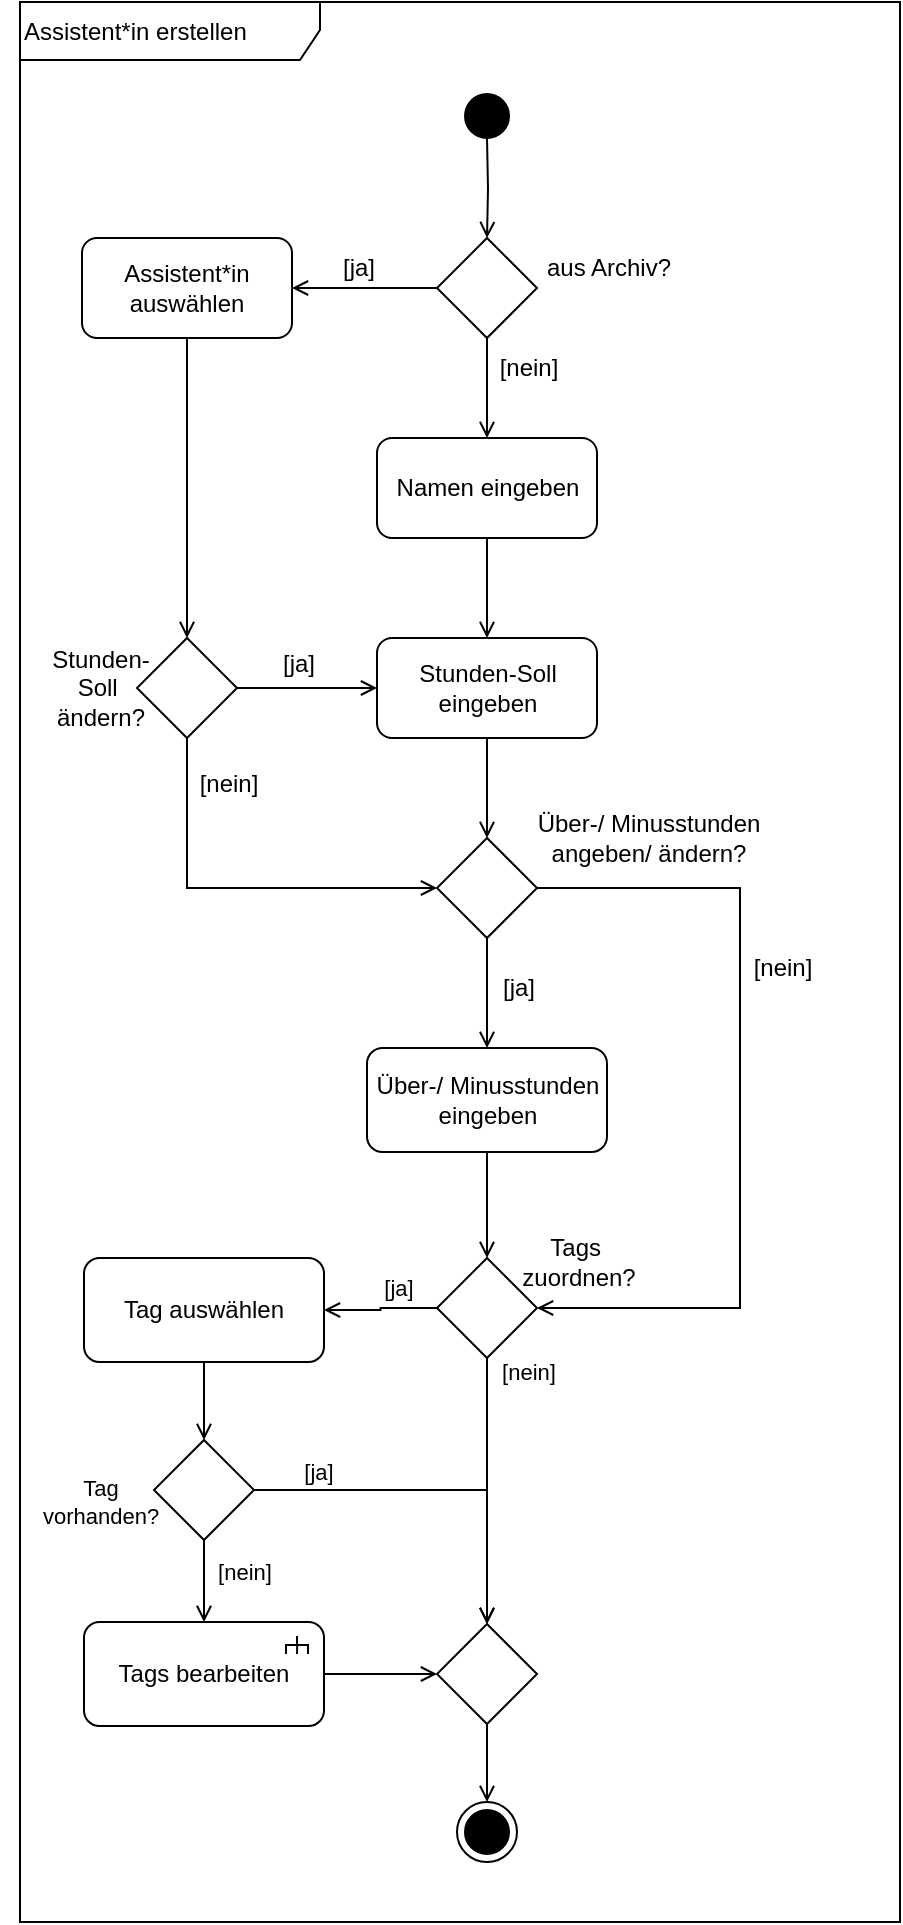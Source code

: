 <mxfile version="24.4.4" type="github">
  <diagram name="Page-1" id="e7e014a7-5840-1c2e-5031-d8a46d1fe8dd">
    <mxGraphModel dx="1878" dy="951" grid="1" gridSize="10" guides="1" tooltips="1" connect="1" arrows="1" fold="1" page="1" pageScale="1" pageWidth="827" pageHeight="1169" background="none" math="0" shadow="0">
      <root>
        <mxCell id="0" />
        <mxCell id="1" parent="0" />
        <mxCell id="qUEp5JDyuRjwkCP3OGmx-11" value="Assistent*in erstellen" style="shape=umlFrame;whiteSpace=wrap;html=1;pointerEvents=0;width=150;height=29;align=left;" parent="1" vertex="1">
          <mxGeometry x="40" y="10" width="440" height="960" as="geometry" />
        </mxCell>
        <mxCell id="MgezpqlqO5ehmBHzZB3i-65" style="edgeStyle=orthogonalEdgeStyle;rounded=0;orthogonalLoop=1;jettySize=auto;html=1;entryX=0.5;entryY=0;entryDx=0;entryDy=0;fontFamily=Helvetica;fontSize=12;fontColor=default;endArrow=open;endFill=0;" parent="1" target="MgezpqlqO5ehmBHzZB3i-57" edge="1">
          <mxGeometry relative="1" as="geometry">
            <mxPoint x="273.5" y="78" as="sourcePoint" />
          </mxGeometry>
        </mxCell>
        <mxCell id="5" value="" style="ellipse;shape=startState;labelBackgroundColor=none;fillColor=#000000;" parent="1" vertex="1">
          <mxGeometry x="258.5" y="52" width="30" height="30" as="geometry" />
        </mxCell>
        <mxCell id="8" value="Namen eingeben" style="labelBackgroundColor=none;rounded=1;whiteSpace=wrap;html=1;" parent="1" vertex="1">
          <mxGeometry x="218.5" y="228" width="110" height="50" as="geometry" />
        </mxCell>
        <mxCell id="9" value="" style="endArrow=open;endFill=1;rounded=0;labelBackgroundColor=none;fontColor=default;exitX=0.5;exitY=1;exitDx=0;exitDy=0;" parent="1" source="MgezpqlqO5ehmBHzZB3i-57" target="8" edge="1">
          <mxGeometry relative="1" as="geometry">
            <mxPoint x="268.5" y="180" as="sourcePoint" />
          </mxGeometry>
        </mxCell>
        <mxCell id="MgezpqlqO5ehmBHzZB3i-50" style="edgeStyle=orthogonalEdgeStyle;rounded=0;orthogonalLoop=1;jettySize=auto;html=1;entryX=0.5;entryY=0;entryDx=0;entryDy=0;endArrow=open;endFill=0;" parent="1" source="10" target="MgezpqlqO5ehmBHzZB3i-49" edge="1">
          <mxGeometry relative="1" as="geometry" />
        </mxCell>
        <mxCell id="10" value="Stunden-Soll eingeben" style="labelBackgroundColor=none;rounded=1;whiteSpace=wrap;html=1;" parent="1" vertex="1">
          <mxGeometry x="218.5" y="328" width="110" height="50" as="geometry" />
        </mxCell>
        <mxCell id="11" value="" style="endArrow=open;endFill=1;rounded=0;labelBackgroundColor=none;fontColor=default;" parent="1" source="8" target="10" edge="1">
          <mxGeometry relative="1" as="geometry" />
        </mxCell>
        <mxCell id="MgezpqlqO5ehmBHzZB3i-42" value="[nein]" style="text;html=1;align=center;verticalAlign=middle;resizable=0;points=[];autosize=1;strokeColor=none;fillColor=none;" parent="1" vertex="1">
          <mxGeometry x="268.5" y="178" width="50" height="30" as="geometry" />
        </mxCell>
        <mxCell id="MgezpqlqO5ehmBHzZB3i-52" style="edgeStyle=orthogonalEdgeStyle;rounded=0;orthogonalLoop=1;jettySize=auto;html=1;entryX=0.5;entryY=0;entryDx=0;entryDy=0;endArrow=open;endFill=0;" parent="1" source="MgezpqlqO5ehmBHzZB3i-49" target="MgezpqlqO5ehmBHzZB3i-51" edge="1">
          <mxGeometry relative="1" as="geometry" />
        </mxCell>
        <mxCell id="MgezpqlqO5ehmBHzZB3i-77" style="edgeStyle=orthogonalEdgeStyle;rounded=0;orthogonalLoop=1;jettySize=auto;html=1;strokeColor=default;align=center;verticalAlign=middle;fontFamily=Helvetica;fontSize=12;fontColor=default;labelBackgroundColor=default;endArrow=open;endFill=0;entryX=1;entryY=0.5;entryDx=0;entryDy=0;" parent="1" source="MgezpqlqO5ehmBHzZB3i-49" target="hqQaLVxirCN9yKYcP4mg-16" edge="1">
          <mxGeometry relative="1" as="geometry">
            <mxPoint x="354" y="655" as="targetPoint" />
            <Array as="points">
              <mxPoint x="400" y="453" />
              <mxPoint x="400" y="663" />
            </Array>
          </mxGeometry>
        </mxCell>
        <mxCell id="MgezpqlqO5ehmBHzZB3i-49" value="" style="rhombus;whiteSpace=wrap;html=1;" parent="1" vertex="1">
          <mxGeometry x="248.5" y="428" width="50" height="50" as="geometry" />
        </mxCell>
        <mxCell id="MgezpqlqO5ehmBHzZB3i-73" style="edgeStyle=orthogonalEdgeStyle;rounded=0;orthogonalLoop=1;jettySize=auto;html=1;strokeColor=default;align=center;verticalAlign=middle;fontFamily=Helvetica;fontSize=12;fontColor=default;labelBackgroundColor=default;endArrow=open;endFill=0;entryX=0.5;entryY=0;entryDx=0;entryDy=0;" parent="1" source="MgezpqlqO5ehmBHzZB3i-51" edge="1" target="hqQaLVxirCN9yKYcP4mg-16">
          <mxGeometry relative="1" as="geometry">
            <mxPoint x="304" y="655" as="targetPoint" />
          </mxGeometry>
        </mxCell>
        <mxCell id="MgezpqlqO5ehmBHzZB3i-51" value="Über-/ Minusstunden eingeben" style="rounded=1;whiteSpace=wrap;html=1;" parent="1" vertex="1">
          <mxGeometry x="213.5" y="533" width="120" height="52" as="geometry" />
        </mxCell>
        <mxCell id="MgezpqlqO5ehmBHzZB3i-55" value="Über-/ Minusstunden&lt;div&gt;angeben/ ändern?&lt;/div&gt;" style="text;html=1;align=center;verticalAlign=middle;resizable=0;points=[];autosize=1;strokeColor=none;fillColor=none;" parent="1" vertex="1">
          <mxGeometry x="288.5" y="408" width="130" height="40" as="geometry" />
        </mxCell>
        <mxCell id="MgezpqlqO5ehmBHzZB3i-56" value="[ja]" style="text;html=1;align=center;verticalAlign=middle;resizable=0;points=[];autosize=1;strokeColor=none;fillColor=none;" parent="1" vertex="1">
          <mxGeometry x="268.5" y="488" width="40" height="30" as="geometry" />
        </mxCell>
        <mxCell id="MgezpqlqO5ehmBHzZB3i-61" style="edgeStyle=orthogonalEdgeStyle;rounded=0;orthogonalLoop=1;jettySize=auto;html=1;entryX=1;entryY=0.5;entryDx=0;entryDy=0;fontFamily=Helvetica;fontSize=12;fontColor=default;endArrow=open;endFill=0;" parent="1" source="MgezpqlqO5ehmBHzZB3i-57" target="MgezpqlqO5ehmBHzZB3i-69" edge="1">
          <mxGeometry relative="1" as="geometry">
            <mxPoint x="128.5" y="329.5" as="targetPoint" />
          </mxGeometry>
        </mxCell>
        <mxCell id="MgezpqlqO5ehmBHzZB3i-57" value="" style="rhombus;whiteSpace=wrap;html=1;" parent="1" vertex="1">
          <mxGeometry x="248.5" y="128" width="50" height="50" as="geometry" />
        </mxCell>
        <mxCell id="MgezpqlqO5ehmBHzZB3i-58" value="aus Archiv?" style="text;html=1;align=center;verticalAlign=middle;resizable=0;points=[];autosize=1;strokeColor=none;fillColor=none;fontFamily=Helvetica;fontSize=12;fontColor=default;" parent="1" vertex="1">
          <mxGeometry x="288.5" y="128" width="90" height="30" as="geometry" />
        </mxCell>
        <mxCell id="MgezpqlqO5ehmBHzZB3i-62" style="edgeStyle=orthogonalEdgeStyle;rounded=0;orthogonalLoop=1;jettySize=auto;html=1;fontFamily=Helvetica;fontSize=12;fontColor=default;endArrow=open;endFill=0;exitX=1;exitY=0.5;exitDx=0;exitDy=0;" parent="1" source="MgezpqlqO5ehmBHzZB3i-60" target="10" edge="1">
          <mxGeometry relative="1" as="geometry">
            <mxPoint x="203.5" y="358" as="targetPoint" />
            <mxPoint x="153.5" y="354.5" as="sourcePoint" />
          </mxGeometry>
        </mxCell>
        <mxCell id="MgezpqlqO5ehmBHzZB3i-63" style="edgeStyle=orthogonalEdgeStyle;rounded=0;orthogonalLoop=1;jettySize=auto;html=1;entryX=0;entryY=0.5;entryDx=0;entryDy=0;fontFamily=Helvetica;fontSize=12;fontColor=default;endArrow=open;endFill=0;exitX=0.5;exitY=1;exitDx=0;exitDy=0;" parent="1" source="MgezpqlqO5ehmBHzZB3i-60" target="MgezpqlqO5ehmBHzZB3i-49" edge="1">
          <mxGeometry relative="1" as="geometry">
            <mxPoint x="128.5" y="379.5" as="sourcePoint" />
            <Array as="points">
              <mxPoint x="123.5" y="453" />
            </Array>
          </mxGeometry>
        </mxCell>
        <mxCell id="MgezpqlqO5ehmBHzZB3i-60" value="" style="rhombus;whiteSpace=wrap;html=1;" parent="1" vertex="1">
          <mxGeometry x="98.5" y="328" width="50" height="50" as="geometry" />
        </mxCell>
        <mxCell id="MgezpqlqO5ehmBHzZB3i-66" value="[nein]" style="text;html=1;align=center;verticalAlign=middle;resizable=0;points=[];autosize=1;strokeColor=none;fillColor=none;" parent="1" vertex="1">
          <mxGeometry x="118.5" y="386" width="50" height="30" as="geometry" />
        </mxCell>
        <mxCell id="MgezpqlqO5ehmBHzZB3i-68" value="[ja]" style="text;html=1;align=center;verticalAlign=middle;resizable=0;points=[];autosize=1;strokeColor=none;fillColor=none;" parent="1" vertex="1">
          <mxGeometry x="158.5" y="326" width="40" height="30" as="geometry" />
        </mxCell>
        <mxCell id="MgezpqlqO5ehmBHzZB3i-69" value="Assistent*in auswählen" style="rounded=1;whiteSpace=wrap;html=1;strokeColor=default;align=center;verticalAlign=middle;fontFamily=Helvetica;fontSize=12;fontColor=default;labelBackgroundColor=default;fillColor=default;" parent="1" vertex="1">
          <mxGeometry x="71" y="128" width="105" height="50" as="geometry" />
        </mxCell>
        <mxCell id="MgezpqlqO5ehmBHzZB3i-70" style="edgeStyle=orthogonalEdgeStyle;rounded=0;orthogonalLoop=1;jettySize=auto;html=1;entryX=0.95;entryY=0.75;entryDx=0;entryDy=0;entryPerimeter=0;strokeColor=default;align=center;verticalAlign=middle;fontFamily=Helvetica;fontSize=12;fontColor=default;labelBackgroundColor=default;endArrow=open;endFill=0;" parent="1" source="MgezpqlqO5ehmBHzZB3i-69" edge="1">
          <mxGeometry relative="1" as="geometry">
            <mxPoint x="123.5" y="328" as="targetPoint" />
          </mxGeometry>
        </mxCell>
        <mxCell id="MgezpqlqO5ehmBHzZB3i-71" value="[ja]" style="text;html=1;align=center;verticalAlign=middle;resizable=0;points=[];autosize=1;strokeColor=none;fillColor=none;" parent="1" vertex="1">
          <mxGeometry x="188.5" y="128" width="40" height="30" as="geometry" />
        </mxCell>
        <mxCell id="MgezpqlqO5ehmBHzZB3i-80" value="[nein]" style="text;html=1;align=center;verticalAlign=middle;resizable=0;points=[];autosize=1;strokeColor=none;fillColor=none;" parent="1" vertex="1">
          <mxGeometry x="396" y="478" width="50" height="30" as="geometry" />
        </mxCell>
        <mxCell id="qUEp5JDyuRjwkCP3OGmx-12" value="" style="ellipse;html=1;shape=endState;fillColor=#000000;strokeColor=#000000;" parent="1" vertex="1">
          <mxGeometry x="258.5" y="910" width="30" height="30" as="geometry" />
        </mxCell>
        <mxCell id="qUEp5JDyuRjwkCP3OGmx-13" value="&lt;span style=&quot;text-wrap: wrap;&quot;&gt;Stunden-Soll&amp;nbsp;&lt;/span&gt;&lt;div&gt;&lt;span style=&quot;text-wrap: wrap;&quot;&gt;ändern?&lt;/span&gt;&lt;/div&gt;" style="text;html=1;align=center;verticalAlign=middle;resizable=0;points=[];autosize=1;strokeColor=none;fillColor=none;" parent="1" vertex="1">
          <mxGeometry x="30" y="333" width="100" height="40" as="geometry" />
        </mxCell>
        <mxCell id="hqQaLVxirCN9yKYcP4mg-21" style="edgeStyle=orthogonalEdgeStyle;rounded=0;orthogonalLoop=1;jettySize=auto;html=1;entryX=1;entryY=0.5;entryDx=0;entryDy=0;endArrow=open;endFill=0;" edge="1" parent="1" source="hqQaLVxirCN9yKYcP4mg-16" target="hqQaLVxirCN9yKYcP4mg-20">
          <mxGeometry relative="1" as="geometry" />
        </mxCell>
        <mxCell id="hqQaLVxirCN9yKYcP4mg-23" value="" style="edgeStyle=orthogonalEdgeStyle;rounded=0;orthogonalLoop=1;jettySize=auto;html=1;strokeColor=default;align=center;verticalAlign=middle;fontFamily=Helvetica;fontSize=11;fontColor=default;labelBackgroundColor=default;endArrow=open;endFill=0;entryX=0.5;entryY=0;entryDx=0;entryDy=0;" edge="1" parent="1" source="hqQaLVxirCN9yKYcP4mg-16" target="hqQaLVxirCN9yKYcP4mg-38">
          <mxGeometry relative="1" as="geometry">
            <mxPoint x="273.5" y="730" as="targetPoint" />
          </mxGeometry>
        </mxCell>
        <mxCell id="hqQaLVxirCN9yKYcP4mg-16" value="" style="rhombus;whiteSpace=wrap;html=1;" vertex="1" parent="1">
          <mxGeometry x="248.5" y="638" width="50" height="50" as="geometry" />
        </mxCell>
        <mxCell id="hqQaLVxirCN9yKYcP4mg-18" value="Tags&amp;nbsp;&lt;div&gt;zuordnen?&lt;/div&gt;" style="text;html=1;align=center;verticalAlign=middle;resizable=0;points=[];autosize=1;strokeColor=none;fillColor=none;" vertex="1" parent="1">
          <mxGeometry x="278.5" y="620" width="80" height="40" as="geometry" />
        </mxCell>
        <mxCell id="hqQaLVxirCN9yKYcP4mg-29" style="edgeStyle=orthogonalEdgeStyle;rounded=0;orthogonalLoop=1;jettySize=auto;html=1;entryX=0.5;entryY=0;entryDx=0;entryDy=0;strokeColor=default;align=center;verticalAlign=middle;fontFamily=Helvetica;fontSize=11;fontColor=default;labelBackgroundColor=default;endArrow=open;endFill=0;" edge="1" parent="1" source="hqQaLVxirCN9yKYcP4mg-20" target="hqQaLVxirCN9yKYcP4mg-27">
          <mxGeometry relative="1" as="geometry" />
        </mxCell>
        <mxCell id="hqQaLVxirCN9yKYcP4mg-20" value="Tag auswählen" style="rounded=1;whiteSpace=wrap;html=1;" vertex="1" parent="1">
          <mxGeometry x="72" y="638" width="120" height="52" as="geometry" />
        </mxCell>
        <mxCell id="hqQaLVxirCN9yKYcP4mg-25" value="[ja]" style="text;html=1;align=center;verticalAlign=middle;resizable=0;points=[];autosize=1;strokeColor=none;fillColor=none;fontFamily=Helvetica;fontSize=11;fontColor=default;labelBackgroundColor=default;" vertex="1" parent="1">
          <mxGeometry x="208.5" y="638" width="40" height="30" as="geometry" />
        </mxCell>
        <mxCell id="hqQaLVxirCN9yKYcP4mg-26" value="[nein]" style="text;html=1;align=center;verticalAlign=middle;resizable=0;points=[];autosize=1;strokeColor=none;fillColor=none;fontFamily=Helvetica;fontSize=11;fontColor=default;labelBackgroundColor=default;" vertex="1" parent="1">
          <mxGeometry x="268.5" y="680" width="50" height="30" as="geometry" />
        </mxCell>
        <mxCell id="hqQaLVxirCN9yKYcP4mg-32" style="edgeStyle=orthogonalEdgeStyle;rounded=0;orthogonalLoop=1;jettySize=auto;html=1;entryX=0.5;entryY=0;entryDx=0;entryDy=0;strokeColor=default;align=center;verticalAlign=middle;fontFamily=Helvetica;fontSize=11;fontColor=default;labelBackgroundColor=default;endArrow=open;endFill=0;" edge="1" parent="1" source="hqQaLVxirCN9yKYcP4mg-27" target="hqQaLVxirCN9yKYcP4mg-31">
          <mxGeometry relative="1" as="geometry" />
        </mxCell>
        <mxCell id="hqQaLVxirCN9yKYcP4mg-39" style="edgeStyle=orthogonalEdgeStyle;rounded=0;orthogonalLoop=1;jettySize=auto;html=1;entryX=0;entryY=0.5;entryDx=0;entryDy=0;strokeColor=default;align=center;verticalAlign=middle;fontFamily=Helvetica;fontSize=11;fontColor=default;labelBackgroundColor=default;endArrow=open;endFill=0;" edge="1" parent="1" source="hqQaLVxirCN9yKYcP4mg-31" target="hqQaLVxirCN9yKYcP4mg-38">
          <mxGeometry relative="1" as="geometry" />
        </mxCell>
        <mxCell id="hqQaLVxirCN9yKYcP4mg-31" value="Tags bearbeiten" style="rounded=1;whiteSpace=wrap;html=1;" vertex="1" parent="1">
          <mxGeometry x="72" y="820" width="120" height="52" as="geometry" />
        </mxCell>
        <mxCell id="hqQaLVxirCN9yKYcP4mg-33" value="Tag &lt;br&gt;vorhanden?" style="text;html=1;align=center;verticalAlign=middle;resizable=0;points=[];autosize=1;strokeColor=none;fillColor=none;fontFamily=Helvetica;fontSize=11;fontColor=default;labelBackgroundColor=default;" vertex="1" parent="1">
          <mxGeometry x="40" y="740" width="80" height="40" as="geometry" />
        </mxCell>
        <mxCell id="hqQaLVxirCN9yKYcP4mg-36" style="edgeStyle=orthogonalEdgeStyle;rounded=0;orthogonalLoop=1;jettySize=auto;html=1;entryX=0.5;entryY=0;entryDx=0;entryDy=0;strokeColor=default;align=center;verticalAlign=middle;fontFamily=Helvetica;fontSize=11;fontColor=default;labelBackgroundColor=default;endArrow=open;endFill=0;" edge="1" parent="1" source="hqQaLVxirCN9yKYcP4mg-27" target="hqQaLVxirCN9yKYcP4mg-38">
          <mxGeometry relative="1" as="geometry">
            <mxPoint x="248.5" y="755" as="targetPoint" />
          </mxGeometry>
        </mxCell>
        <mxCell id="hqQaLVxirCN9yKYcP4mg-27" value="" style="rhombus;whiteSpace=wrap;html=1;fontFamily=Helvetica;fontSize=11;fontColor=default;labelBackgroundColor=default;" vertex="1" parent="1">
          <mxGeometry x="107" y="729" width="50" height="50" as="geometry" />
        </mxCell>
        <mxCell id="hqQaLVxirCN9yKYcP4mg-34" value="[nein]" style="text;html=1;align=center;verticalAlign=middle;resizable=0;points=[];autosize=1;strokeColor=none;fillColor=none;fontFamily=Helvetica;fontSize=11;fontColor=default;labelBackgroundColor=default;" vertex="1" parent="1">
          <mxGeometry x="127" y="780" width="50" height="30" as="geometry" />
        </mxCell>
        <mxCell id="hqQaLVxirCN9yKYcP4mg-37" value="[ja]" style="text;html=1;align=center;verticalAlign=middle;resizable=0;points=[];autosize=1;strokeColor=none;fillColor=none;fontFamily=Helvetica;fontSize=11;fontColor=default;labelBackgroundColor=default;" vertex="1" parent="1">
          <mxGeometry x="169" y="730" width="40" height="30" as="geometry" />
        </mxCell>
        <mxCell id="hqQaLVxirCN9yKYcP4mg-41" style="edgeStyle=orthogonalEdgeStyle;rounded=0;orthogonalLoop=1;jettySize=auto;html=1;entryX=0.5;entryY=0;entryDx=0;entryDy=0;strokeColor=default;align=center;verticalAlign=middle;fontFamily=Helvetica;fontSize=11;fontColor=default;labelBackgroundColor=default;endArrow=open;endFill=0;" edge="1" parent="1" source="hqQaLVxirCN9yKYcP4mg-38" target="qUEp5JDyuRjwkCP3OGmx-12">
          <mxGeometry relative="1" as="geometry" />
        </mxCell>
        <mxCell id="hqQaLVxirCN9yKYcP4mg-38" value="" style="rhombus;whiteSpace=wrap;html=1;fontFamily=Helvetica;fontSize=11;fontColor=default;labelBackgroundColor=default;" vertex="1" parent="1">
          <mxGeometry x="248.5" y="821" width="50" height="50" as="geometry" />
        </mxCell>
        <mxCell id="hqQaLVxirCN9yKYcP4mg-42" value="" style="strokeWidth=1;html=1;shape=mxgraph.flowchart.annotation_2;align=left;labelPosition=right;pointerEvents=1;rotation=90;fontFamily=Helvetica;fontSize=11;fontColor=default;labelBackgroundColor=default;" vertex="1" parent="1">
          <mxGeometry x="174" y="826" width="9" height="11" as="geometry" />
        </mxCell>
        <mxCell id="hqQaLVxirCN9yKYcP4mg-43" value="" style="endArrow=none;html=1;rounded=0;entryX=0.519;entryY=0.49;entryDx=0;entryDy=0;entryPerimeter=0;exitX=1;exitY=0.5;exitDx=0;exitDy=0;exitPerimeter=0;strokeWidth=1;strokeColor=default;align=center;verticalAlign=middle;fontFamily=Helvetica;fontSize=11;fontColor=default;labelBackgroundColor=default;edgeStyle=orthogonalEdgeStyle;" edge="1" source="hqQaLVxirCN9yKYcP4mg-42" target="hqQaLVxirCN9yKYcP4mg-42" parent="1">
          <mxGeometry width="50" height="50" relative="1" as="geometry">
            <mxPoint x="-439" y="917.5" as="sourcePoint" />
            <mxPoint x="-376" y="947.5" as="targetPoint" />
          </mxGeometry>
        </mxCell>
      </root>
    </mxGraphModel>
  </diagram>
</mxfile>
